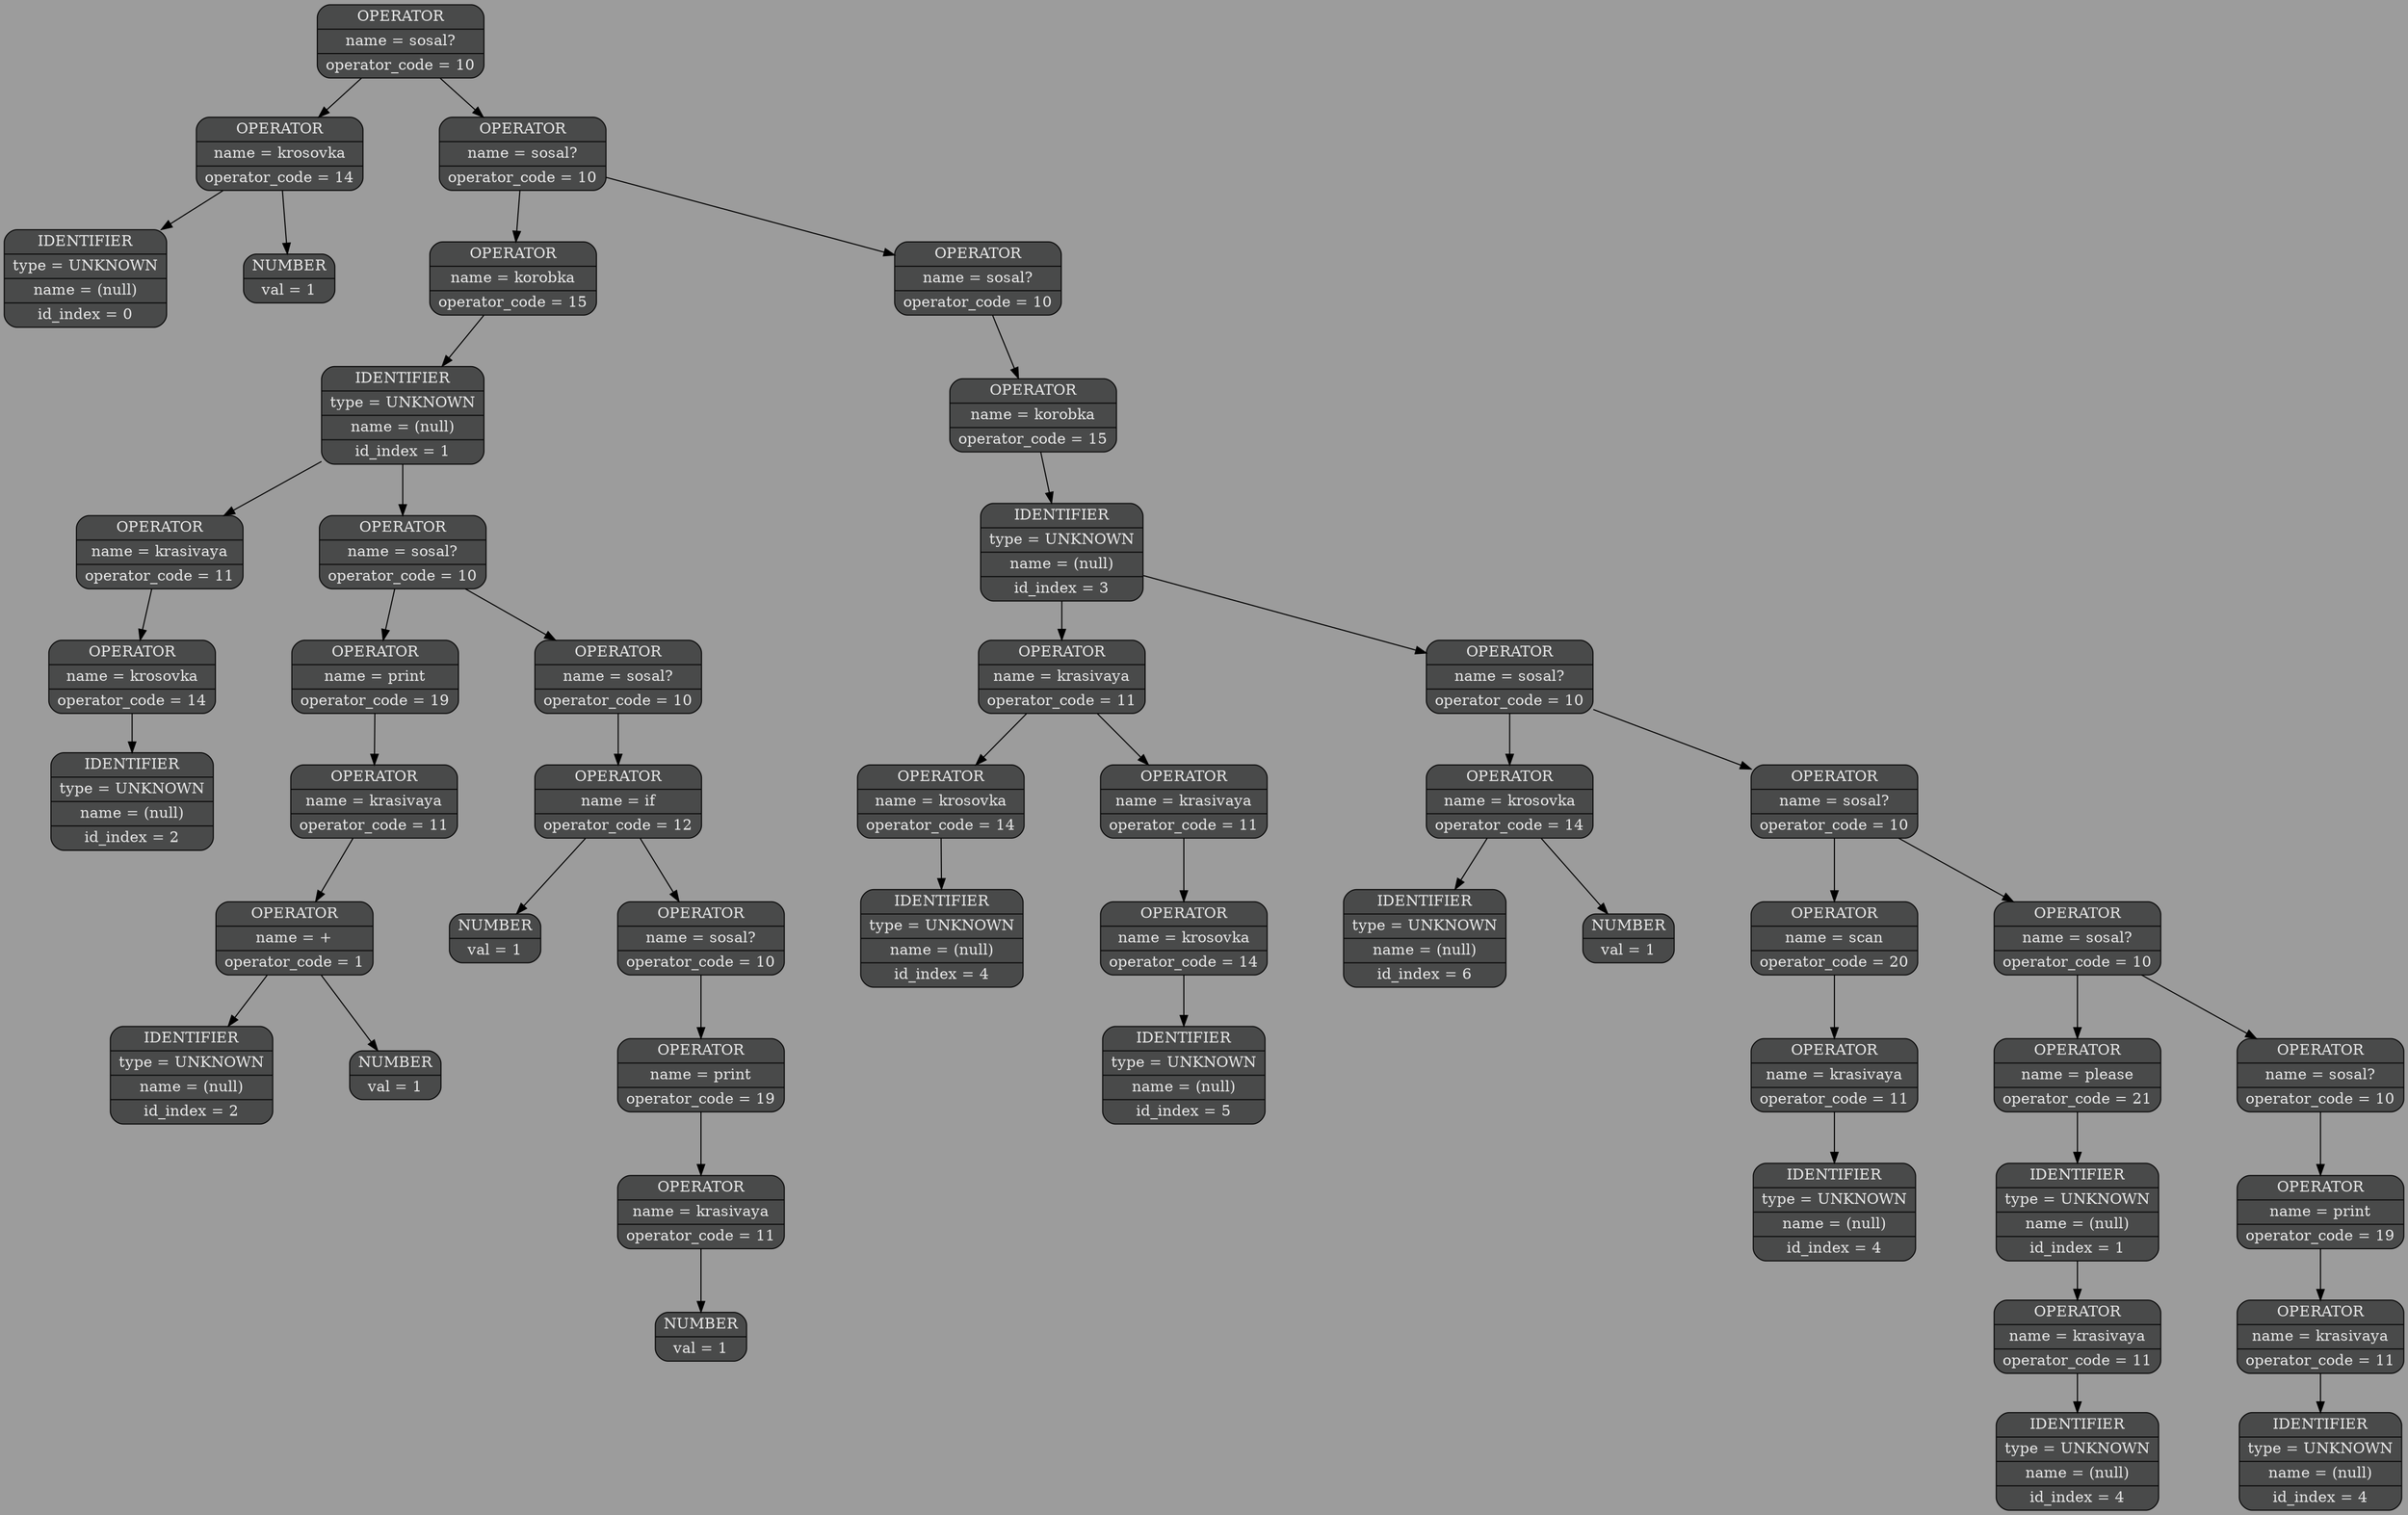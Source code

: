 digraph G{
nodesep=1;
ranksep=0.5;
rankdir=HR;
node[style=filled, color="#0a0a0a", fillcolor="#494a4a",fontcolor="#e6e6e6", fontsize=14];
edge[color="#000000", fontsize=12, penwidth=1, fontcolor = "#49006a"];
bgcolor="#9c9c9c";
elem0x714703c00010[shape="Mrecord", label= "{OPERATOR | name = sosal? | operator_code = 10}"];
elem0x714703c00010->elem0x714703c00038;elem0x714703c00038[shape="Mrecord", label= "{OPERATOR | name = krosovka | operator_code = 14}"];
elem0x714703c00038->elem0x714703c00060;elem0x714703c00060[shape="Mrecord", label= "{IDENTIFIER | type = UNKNOWN | name = (null) | id_index = 0}"];
elem0x714703c00038->elem0x714703c00088;elem0x714703c00088[shape="Mrecord", label= "{NUMBER | val = 1}"];
elem0x714703c00010->elem0x714703c000b0;elem0x714703c000b0[shape="Mrecord", label= "{OPERATOR | name = sosal? | operator_code = 10}"];
elem0x714703c000b0->elem0x714703c000d8;elem0x714703c000d8[shape="Mrecord", label= "{OPERATOR | name = korobka | operator_code = 15}"];
elem0x714703c000d8->elem0x714703c00100;elem0x714703c00100[shape="Mrecord", label= "{IDENTIFIER | type = UNKNOWN | name = (null) | id_index = 1}"];
elem0x714703c00100->elem0x714703c00128;elem0x714703c00128[shape="Mrecord", label= "{OPERATOR | name = krasivaya | operator_code = 11}"];
elem0x714703c00128->elem0x714703c00150;elem0x714703c00150[shape="Mrecord", label= "{OPERATOR | name = krosovka | operator_code = 14}"];
elem0x714703c00150->elem0x714703c00178;elem0x714703c00178[shape="Mrecord", label= "{IDENTIFIER | type = UNKNOWN | name = (null) | id_index = 2}"];
elem0x714703c00100->elem0x714703c001a0;elem0x714703c001a0[shape="Mrecord", label= "{OPERATOR | name = sosal? | operator_code = 10}"];
elem0x714703c001a0->elem0x714703c001c8;elem0x714703c001c8[shape="Mrecord", label= "{OPERATOR | name = print | operator_code = 19}"];
elem0x714703c001c8->elem0x714703c001f0;elem0x714703c001f0[shape="Mrecord", label= "{OPERATOR | name = krasivaya | operator_code = 11}"];
elem0x714703c001f0->elem0x714703c00218;elem0x714703c00218[shape="Mrecord", label= "{OPERATOR | name = + | operator_code = 1}"];
elem0x714703c00218->elem0x714703c00240;elem0x714703c00240[shape="Mrecord", label= "{IDENTIFIER | type = UNKNOWN | name = (null) | id_index = 2}"];
elem0x714703c00218->elem0x714703c00268;elem0x714703c00268[shape="Mrecord", label= "{NUMBER | val = 1}"];
elem0x714703c001a0->elem0x714703c00290;elem0x714703c00290[shape="Mrecord", label= "{OPERATOR | name = sosal? | operator_code = 10}"];
elem0x714703c00290->elem0x714703c002b8;elem0x714703c002b8[shape="Mrecord", label= "{OPERATOR | name = if | operator_code = 12}"];
elem0x714703c002b8->elem0x714703c002e0;elem0x714703c002e0[shape="Mrecord", label= "{NUMBER | val = 1}"];
elem0x714703c002b8->elem0x714703c00308;elem0x714703c00308[shape="Mrecord", label= "{OPERATOR | name = sosal? | operator_code = 10}"];
elem0x714703c00308->elem0x714703c00330;elem0x714703c00330[shape="Mrecord", label= "{OPERATOR | name = print | operator_code = 19}"];
elem0x714703c00330->elem0x714703c00358;elem0x714703c00358[shape="Mrecord", label= "{OPERATOR | name = krasivaya | operator_code = 11}"];
elem0x714703c00358->elem0x714703c00380;elem0x714703c00380[shape="Mrecord", label= "{NUMBER | val = 1}"];
elem0x714703c000b0->elem0x714703c003a8;elem0x714703c003a8[shape="Mrecord", label= "{OPERATOR | name = sosal? | operator_code = 10}"];
elem0x714703c003a8->elem0x714703c003d0;elem0x714703c003d0[shape="Mrecord", label= "{OPERATOR | name = korobka | operator_code = 15}"];
elem0x714703c003d0->elem0x714703c003f8;elem0x714703c003f8[shape="Mrecord", label= "{IDENTIFIER | type = UNKNOWN | name = (null) | id_index = 3}"];
elem0x714703c003f8->elem0x714703c00420;elem0x714703c00420[shape="Mrecord", label= "{OPERATOR | name = krasivaya | operator_code = 11}"];
elem0x714703c00420->elem0x714703c00448;elem0x714703c00448[shape="Mrecord", label= "{OPERATOR | name = krosovka | operator_code = 14}"];
elem0x714703c00448->elem0x714703c00470;elem0x714703c00470[shape="Mrecord", label= "{IDENTIFIER | type = UNKNOWN | name = (null) | id_index = 4}"];
elem0x714703c00420->elem0x714703c00498;elem0x714703c00498[shape="Mrecord", label= "{OPERATOR | name = krasivaya | operator_code = 11}"];
elem0x714703c00498->elem0x714703c004c0;elem0x714703c004c0[shape="Mrecord", label= "{OPERATOR | name = krosovka | operator_code = 14}"];
elem0x714703c004c0->elem0x714703c004e8;elem0x714703c004e8[shape="Mrecord", label= "{IDENTIFIER | type = UNKNOWN | name = (null) | id_index = 5}"];
elem0x714703c003f8->elem0x714703c00510;elem0x714703c00510[shape="Mrecord", label= "{OPERATOR | name = sosal? | operator_code = 10}"];
elem0x714703c00510->elem0x714703c00538;elem0x714703c00538[shape="Mrecord", label= "{OPERATOR | name = krosovka | operator_code = 14}"];
elem0x714703c00538->elem0x714703c00560;elem0x714703c00560[shape="Mrecord", label= "{IDENTIFIER | type = UNKNOWN | name = (null) | id_index = 6}"];
elem0x714703c00538->elem0x714703c00588;elem0x714703c00588[shape="Mrecord", label= "{NUMBER | val = 1}"];
elem0x714703c00510->elem0x714703c005b0;elem0x714703c005b0[shape="Mrecord", label= "{OPERATOR | name = sosal? | operator_code = 10}"];
elem0x714703c005b0->elem0x714703c005d8;elem0x714703c005d8[shape="Mrecord", label= "{OPERATOR | name = scan | operator_code = 20}"];
elem0x714703c005d8->elem0x714703c00600;elem0x714703c00600[shape="Mrecord", label= "{OPERATOR | name = krasivaya | operator_code = 11}"];
elem0x714703c00600->elem0x714703c00628;elem0x714703c00628[shape="Mrecord", label= "{IDENTIFIER | type = UNKNOWN | name = (null) | id_index = 4}"];
elem0x714703c005b0->elem0x714703c00650;elem0x714703c00650[shape="Mrecord", label= "{OPERATOR | name = sosal? | operator_code = 10}"];
elem0x714703c00650->elem0x714703c00678;elem0x714703c00678[shape="Mrecord", label= "{OPERATOR | name = please | operator_code = 21}"];
elem0x714703c00678->elem0x714703c006a0;elem0x714703c006a0[shape="Mrecord", label= "{IDENTIFIER | type = UNKNOWN | name = (null) | id_index = 1}"];
elem0x714703c006a0->elem0x714703c006c8;elem0x714703c006c8[shape="Mrecord", label= "{OPERATOR | name = krasivaya | operator_code = 11}"];
elem0x714703c006c8->elem0x714703c006f0;elem0x714703c006f0[shape="Mrecord", label= "{IDENTIFIER | type = UNKNOWN | name = (null) | id_index = 4}"];
elem0x714703c00650->elem0x714703c00718;elem0x714703c00718[shape="Mrecord", label= "{OPERATOR | name = sosal? | operator_code = 10}"];
elem0x714703c00718->elem0x714703c00740;elem0x714703c00740[shape="Mrecord", label= "{OPERATOR | name = print | operator_code = 19}"];
elem0x714703c00740->elem0x714703c00768;elem0x714703c00768[shape="Mrecord", label= "{OPERATOR | name = krasivaya | operator_code = 11}"];
elem0x714703c00768->elem0x714703c00790;elem0x714703c00790[shape="Mrecord", label= "{IDENTIFIER | type = UNKNOWN | name = (null) | id_index = 4}"];
}
